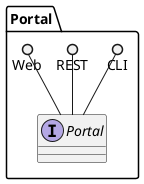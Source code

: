 @startuml

package "Portal" {
    interface "Portal" {

    }
    CLI ()-- "Portal"
    REST ()-- "Portal"
    Web ()-- "Portal"

}


@enduml
